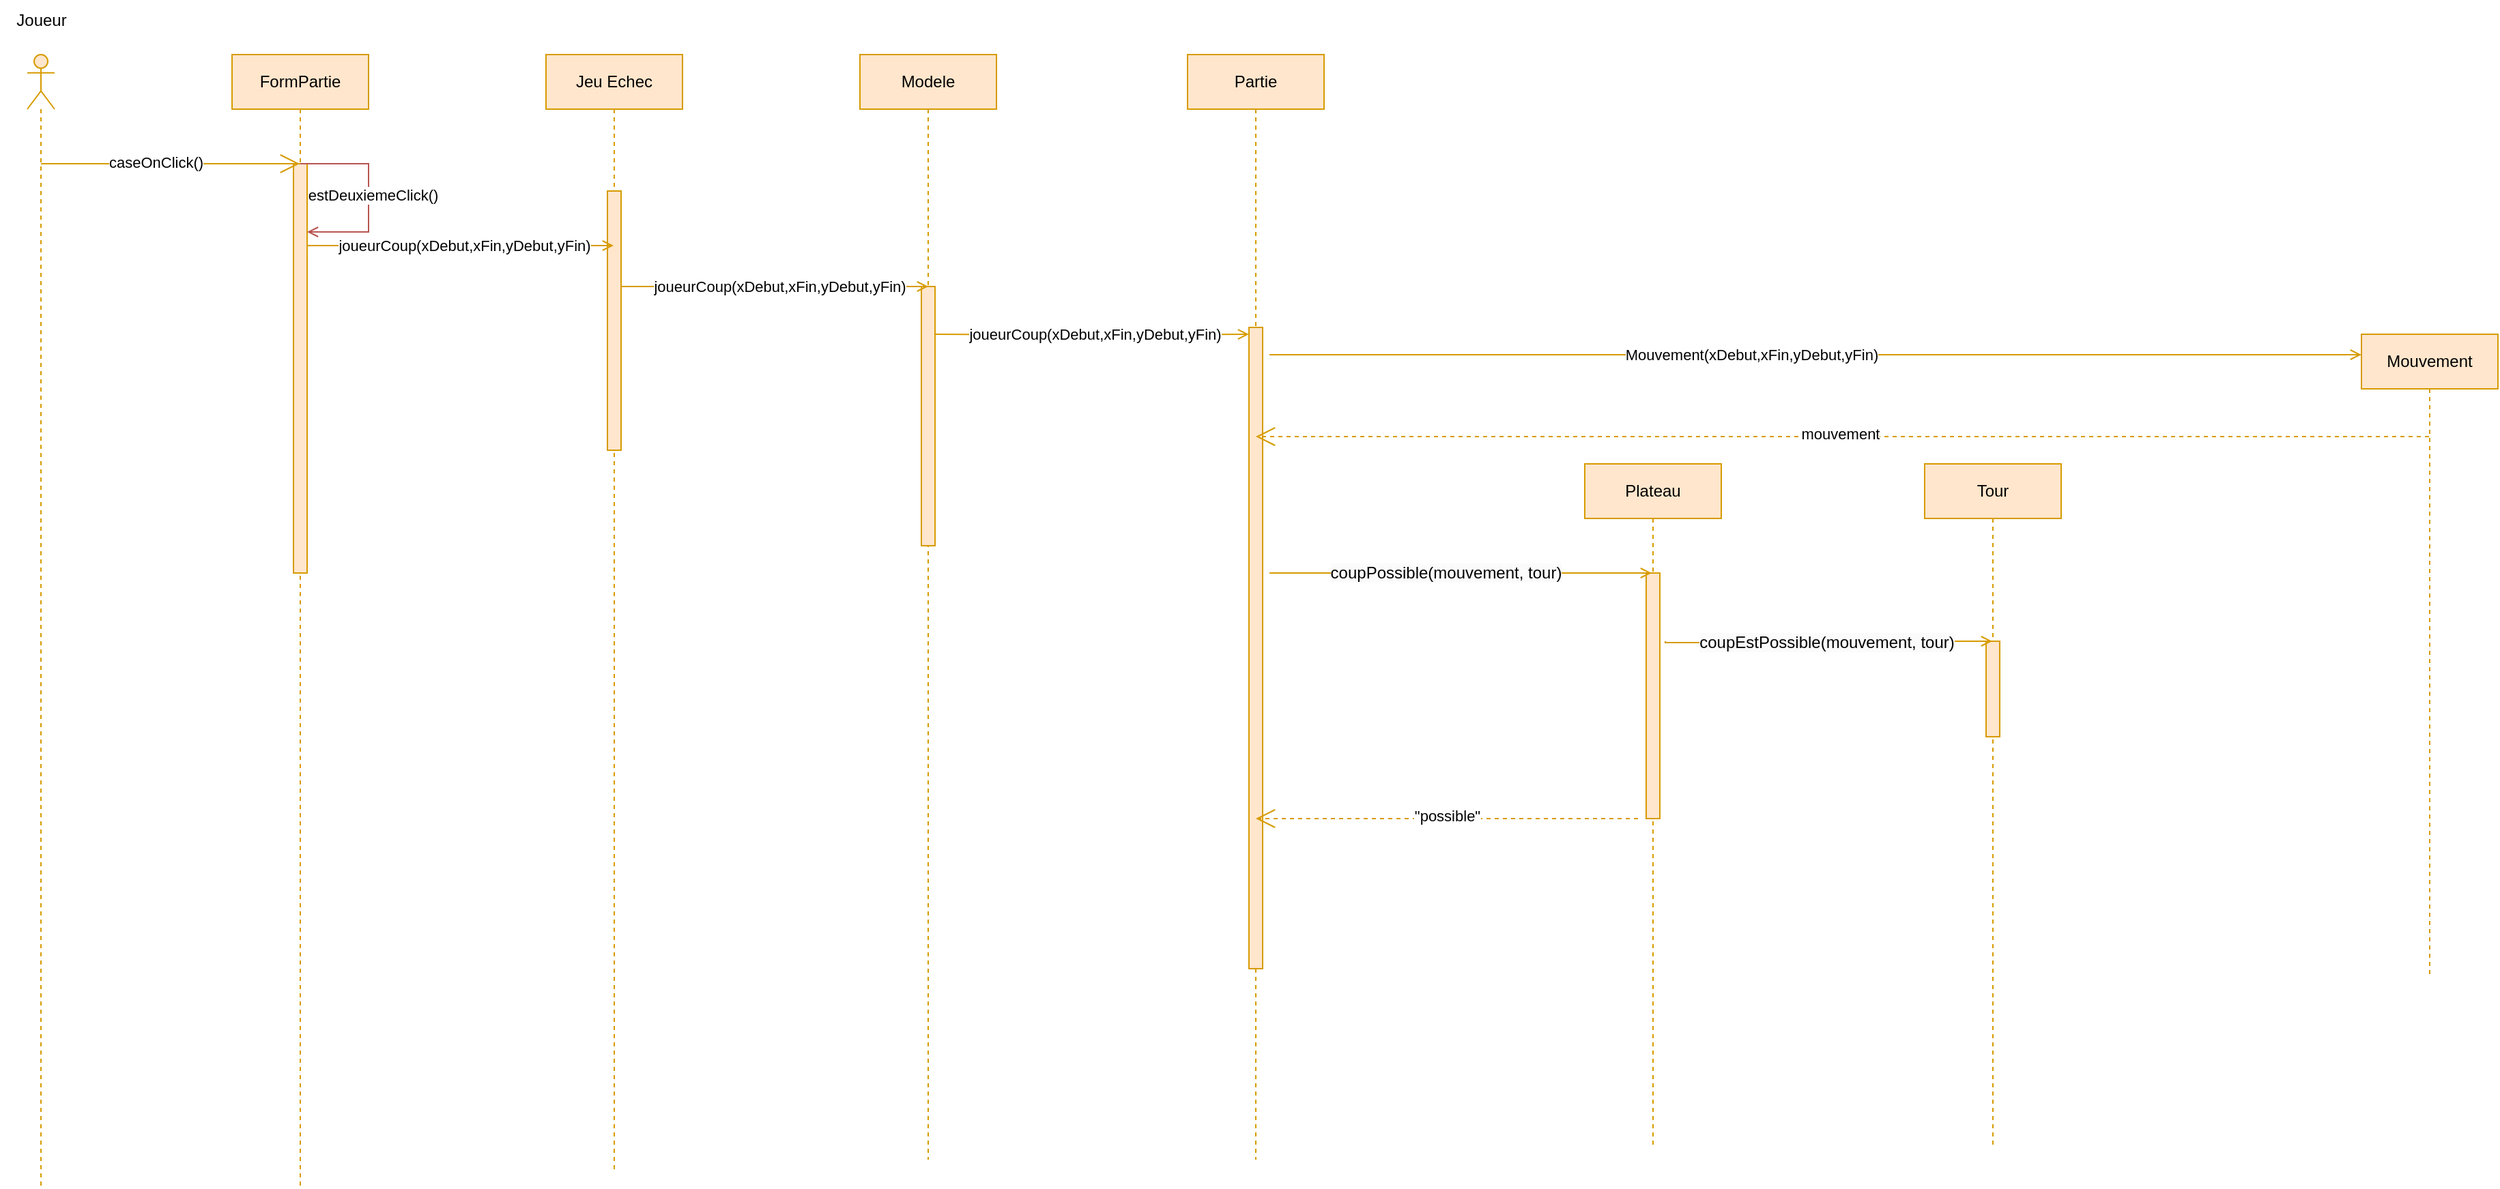 <mxfile version="26.1.0">
  <diagram name="Page-1" id="c7MBzF5Fkux2hQArZyj8">
    <mxGraphModel dx="2066" dy="1141" grid="1" gridSize="10" guides="1" tooltips="1" connect="1" arrows="1" fold="1" page="1" pageScale="1" pageWidth="827" pageHeight="1169" math="0" shadow="0">
      <root>
        <mxCell id="0" />
        <mxCell id="1" parent="0" />
        <mxCell id="GvulQhEinVonRZqq1PHL-5" value="" style="shape=umlLifeline;perimeter=lifelinePerimeter;whiteSpace=wrap;html=1;container=1;dropTarget=0;collapsible=0;recursiveResize=0;outlineConnect=0;portConstraint=eastwest;newEdgeStyle={&quot;curved&quot;:0,&quot;rounded&quot;:0};participant=umlActor;fillColor=#ffe6cc;strokeColor=#d79b00;" vertex="1" parent="1">
          <mxGeometry x="50" y="380" width="20" height="830" as="geometry" />
        </mxCell>
        <mxCell id="GvulQhEinVonRZqq1PHL-7" value="Joueur" style="text;html=1;align=center;verticalAlign=middle;resizable=0;points=[];autosize=1;strokeColor=none;fillColor=none;" vertex="1" parent="1">
          <mxGeometry x="30" y="340" width="60" height="30" as="geometry" />
        </mxCell>
        <mxCell id="GvulQhEinVonRZqq1PHL-8" value="FormPartie" style="shape=umlLifeline;perimeter=lifelinePerimeter;whiteSpace=wrap;html=1;container=1;dropTarget=0;collapsible=0;recursiveResize=0;outlineConnect=0;portConstraint=eastwest;newEdgeStyle={&quot;curved&quot;:0,&quot;rounded&quot;:0};fillColor=#ffe6cc;strokeColor=#d79b00;" vertex="1" parent="1">
          <mxGeometry x="200" y="380" width="100" height="830" as="geometry" />
        </mxCell>
        <mxCell id="GvulQhEinVonRZqq1PHL-12" value="" style="html=1;points=[[0,0,0,0,5],[0,1,0,0,-5],[1,0,0,0,5],[1,1,0,0,-5]];perimeter=orthogonalPerimeter;outlineConnect=0;targetShapes=umlLifeline;portConstraint=eastwest;newEdgeStyle={&quot;curved&quot;:0,&quot;rounded&quot;:0};fillColor=#ffe6cc;strokeColor=#d79b00;" vertex="1" parent="GvulQhEinVonRZqq1PHL-8">
          <mxGeometry x="45" y="80" width="10" height="300" as="geometry" />
        </mxCell>
        <mxCell id="GvulQhEinVonRZqq1PHL-9" value="" style="endArrow=open;endFill=1;endSize=12;html=1;rounded=0;fillColor=#ffe6cc;strokeColor=#d79b00;" edge="1" parent="1" source="GvulQhEinVonRZqq1PHL-5" target="GvulQhEinVonRZqq1PHL-8">
          <mxGeometry width="160" relative="1" as="geometry">
            <mxPoint x="90" y="510" as="sourcePoint" />
            <mxPoint x="200" y="510" as="targetPoint" />
            <Array as="points">
              <mxPoint x="140" y="460" />
            </Array>
          </mxGeometry>
        </mxCell>
        <mxCell id="GvulQhEinVonRZqq1PHL-10" value="caseOnClick()" style="edgeLabel;html=1;align=center;verticalAlign=middle;resizable=0;points=[];" vertex="1" connectable="0" parent="GvulQhEinVonRZqq1PHL-9">
          <mxGeometry x="-0.498" y="1" relative="1" as="geometry">
            <mxPoint x="36" as="offset" />
          </mxGeometry>
        </mxCell>
        <mxCell id="GvulQhEinVonRZqq1PHL-11" value="Jeu Echec" style="shape=umlLifeline;perimeter=lifelinePerimeter;whiteSpace=wrap;html=1;container=1;dropTarget=0;collapsible=0;recursiveResize=0;outlineConnect=0;portConstraint=eastwest;newEdgeStyle={&quot;curved&quot;:0,&quot;rounded&quot;:0};fillColor=#ffe6cc;strokeColor=#d79b00;" vertex="1" parent="1">
          <mxGeometry x="430" y="380" width="100" height="820" as="geometry" />
        </mxCell>
        <mxCell id="GvulQhEinVonRZqq1PHL-18" value="" style="html=1;points=[[0,0,0,0,5],[0,1,0,0,-5],[1,0,0,0,5],[1,1,0,0,-5]];perimeter=orthogonalPerimeter;outlineConnect=0;targetShapes=umlLifeline;portConstraint=eastwest;newEdgeStyle={&quot;curved&quot;:0,&quot;rounded&quot;:0};fillColor=#ffe6cc;strokeColor=#d79b00;" vertex="1" parent="GvulQhEinVonRZqq1PHL-11">
          <mxGeometry x="45" y="100" width="10" height="190" as="geometry" />
        </mxCell>
        <mxCell id="GvulQhEinVonRZqq1PHL-13" style="edgeStyle=orthogonalEdgeStyle;rounded=0;orthogonalLoop=1;jettySize=auto;html=1;curved=0;endArrow=open;endFill=0;fillColor=#ffe6cc;strokeColor=#d79b00;" edge="1" parent="1">
          <mxGeometry relative="1" as="geometry">
            <mxPoint x="255" y="520" as="sourcePoint" />
            <mxPoint x="479.5" y="520" as="targetPoint" />
            <Array as="points">
              <mxPoint x="380" y="520" />
              <mxPoint x="380" y="520" />
            </Array>
          </mxGeometry>
        </mxCell>
        <mxCell id="GvulQhEinVonRZqq1PHL-14" value="joueurCoup(xDebut,xFin,yDebut,yFin)" style="edgeLabel;html=1;align=center;verticalAlign=middle;resizable=0;points=[];" vertex="1" connectable="0" parent="GvulQhEinVonRZqq1PHL-13">
          <mxGeometry x="-0.518" y="-2" relative="1" as="geometry">
            <mxPoint x="61" y="-2" as="offset" />
          </mxGeometry>
        </mxCell>
        <mxCell id="GvulQhEinVonRZqq1PHL-20" value="" style="endArrow=none;endFill=1;endSize=12;html=1;rounded=0;startArrow=open;startFill=0;fillColor=#f8cecc;strokeColor=#b85450;" edge="1" parent="1" source="GvulQhEinVonRZqq1PHL-12">
          <mxGeometry width="160" relative="1" as="geometry">
            <mxPoint x="260" y="510" as="sourcePoint" />
            <mxPoint x="250" y="460" as="targetPoint" />
            <Array as="points">
              <mxPoint x="300" y="510" />
              <mxPoint x="300" y="460" />
            </Array>
          </mxGeometry>
        </mxCell>
        <mxCell id="GvulQhEinVonRZqq1PHL-21" value="estDeuxiemeClick()" style="edgeLabel;html=1;align=center;verticalAlign=middle;resizable=0;points=[];" vertex="1" connectable="0" parent="GvulQhEinVonRZqq1PHL-20">
          <mxGeometry x="-0.009" y="-3" relative="1" as="geometry">
            <mxPoint as="offset" />
          </mxGeometry>
        </mxCell>
        <mxCell id="GvulQhEinVonRZqq1PHL-34" value="Modele" style="shape=umlLifeline;perimeter=lifelinePerimeter;whiteSpace=wrap;html=1;container=1;dropTarget=0;collapsible=0;recursiveResize=0;outlineConnect=0;portConstraint=eastwest;newEdgeStyle={&quot;curved&quot;:0,&quot;rounded&quot;:0};fillColor=#ffe6cc;strokeColor=#d79b00;" vertex="1" parent="1">
          <mxGeometry x="660" y="380" width="100" height="810" as="geometry" />
        </mxCell>
        <mxCell id="GvulQhEinVonRZqq1PHL-35" value="" style="html=1;points=[[0,0,0,0,5],[0,1,0,0,-5],[1,0,0,0,5],[1,1,0,0,-5]];perimeter=orthogonalPerimeter;outlineConnect=0;targetShapes=umlLifeline;portConstraint=eastwest;newEdgeStyle={&quot;curved&quot;:0,&quot;rounded&quot;:0};fillColor=#ffe6cc;strokeColor=#d79b00;" vertex="1" parent="GvulQhEinVonRZqq1PHL-34">
          <mxGeometry x="45" y="170" width="10" height="190" as="geometry" />
        </mxCell>
        <mxCell id="GvulQhEinVonRZqq1PHL-36" style="edgeStyle=orthogonalEdgeStyle;rounded=0;orthogonalLoop=1;jettySize=auto;html=1;curved=0;endArrow=open;endFill=0;fillColor=#ffe6cc;strokeColor=#d79b00;" edge="1" parent="1">
          <mxGeometry relative="1" as="geometry">
            <mxPoint x="485.5" y="550" as="sourcePoint" />
            <mxPoint x="710" y="550" as="targetPoint" />
            <Array as="points">
              <mxPoint x="610.5" y="550" />
              <mxPoint x="610.5" y="550" />
            </Array>
          </mxGeometry>
        </mxCell>
        <mxCell id="GvulQhEinVonRZqq1PHL-37" value="joueurCoup(xDebut,xFin,yDebut,yFin)" style="edgeLabel;html=1;align=center;verticalAlign=middle;resizable=0;points=[];" vertex="1" connectable="0" parent="GvulQhEinVonRZqq1PHL-36">
          <mxGeometry x="-0.518" y="-2" relative="1" as="geometry">
            <mxPoint x="61" y="-2" as="offset" />
          </mxGeometry>
        </mxCell>
        <mxCell id="GvulQhEinVonRZqq1PHL-38" value="Partie" style="shape=umlLifeline;perimeter=lifelinePerimeter;whiteSpace=wrap;html=1;container=1;dropTarget=0;collapsible=0;recursiveResize=0;outlineConnect=0;portConstraint=eastwest;newEdgeStyle={&quot;curved&quot;:0,&quot;rounded&quot;:0};fillColor=#ffe6cc;strokeColor=#d79b00;" vertex="1" parent="1">
          <mxGeometry x="900" y="380" width="100" height="810" as="geometry" />
        </mxCell>
        <mxCell id="GvulQhEinVonRZqq1PHL-39" value="" style="html=1;points=[[0,0,0,0,5],[0,1,0,0,-5],[1,0,0,0,5],[1,1,0,0,-5]];perimeter=orthogonalPerimeter;outlineConnect=0;targetShapes=umlLifeline;portConstraint=eastwest;newEdgeStyle={&quot;curved&quot;:0,&quot;rounded&quot;:0};fillColor=#ffe6cc;strokeColor=#d79b00;" vertex="1" parent="GvulQhEinVonRZqq1PHL-38">
          <mxGeometry x="45" y="200" width="10" height="470" as="geometry" />
        </mxCell>
        <mxCell id="GvulQhEinVonRZqq1PHL-41" style="edgeStyle=orthogonalEdgeStyle;rounded=0;orthogonalLoop=1;jettySize=auto;html=1;curved=0;endArrow=open;endFill=0;fillColor=#ffe6cc;strokeColor=#d79b00;entryX=0;entryY=0;entryDx=0;entryDy=5;entryPerimeter=0;" edge="1" parent="1" target="GvulQhEinVonRZqq1PHL-39">
          <mxGeometry relative="1" as="geometry">
            <mxPoint x="715" y="585" as="sourcePoint" />
            <mxPoint x="939.5" y="585" as="targetPoint" />
            <Array as="points" />
          </mxGeometry>
        </mxCell>
        <mxCell id="GvulQhEinVonRZqq1PHL-42" value="joueurCoup(xDebut,xFin,yDebut,yFin)" style="edgeLabel;html=1;align=center;verticalAlign=middle;resizable=0;points=[];" vertex="1" connectable="0" parent="GvulQhEinVonRZqq1PHL-41">
          <mxGeometry x="-0.518" y="-2" relative="1" as="geometry">
            <mxPoint x="61" y="-2" as="offset" />
          </mxGeometry>
        </mxCell>
        <mxCell id="GvulQhEinVonRZqq1PHL-55" value="Mouvement" style="shape=umlLifeline;perimeter=lifelinePerimeter;whiteSpace=wrap;html=1;container=1;dropTarget=0;collapsible=0;recursiveResize=0;outlineConnect=0;portConstraint=eastwest;newEdgeStyle={&quot;curved&quot;:0,&quot;rounded&quot;:0};fillColor=#ffe6cc;strokeColor=#d79b00;" vertex="1" parent="1">
          <mxGeometry x="1760" y="585" width="100" height="470" as="geometry" />
        </mxCell>
        <mxCell id="GvulQhEinVonRZqq1PHL-65" style="edgeStyle=orthogonalEdgeStyle;rounded=0;orthogonalLoop=1;jettySize=auto;html=1;curved=0;endArrow=open;endFill=0;fillColor=#ffe6cc;strokeColor=#d79b00;" edge="1" parent="1">
          <mxGeometry relative="1" as="geometry">
            <mxPoint x="960" y="600" as="sourcePoint" />
            <mxPoint x="1760" y="600" as="targetPoint" />
            <Array as="points" />
          </mxGeometry>
        </mxCell>
        <mxCell id="GvulQhEinVonRZqq1PHL-66" value="Mouvement(xDebut,xFin,yDebut,yFin)" style="edgeLabel;html=1;align=center;verticalAlign=middle;resizable=0;points=[];" vertex="1" connectable="0" parent="GvulQhEinVonRZqq1PHL-65">
          <mxGeometry x="-0.518" y="-2" relative="1" as="geometry">
            <mxPoint x="160" y="-2" as="offset" />
          </mxGeometry>
        </mxCell>
        <mxCell id="GvulQhEinVonRZqq1PHL-67" value="" style="endArrow=open;endFill=1;endSize=12;html=1;rounded=0;fillColor=#ffe6cc;strokeColor=#d79b00;dashed=1;" edge="1" parent="1" source="GvulQhEinVonRZqq1PHL-55" target="GvulQhEinVonRZqq1PHL-38">
          <mxGeometry width="160" relative="1" as="geometry">
            <mxPoint x="1230" y="670" as="sourcePoint" />
            <mxPoint x="1070" y="670" as="targetPoint" />
            <Array as="points">
              <mxPoint x="1380" y="660" />
              <mxPoint x="1190" y="660" />
            </Array>
          </mxGeometry>
        </mxCell>
        <mxCell id="GvulQhEinVonRZqq1PHL-73" value="mouvement" style="edgeLabel;html=1;align=center;verticalAlign=middle;resizable=0;points=[];" vertex="1" connectable="0" parent="GvulQhEinVonRZqq1PHL-67">
          <mxGeometry x="0.005" y="-2" relative="1" as="geometry">
            <mxPoint as="offset" />
          </mxGeometry>
        </mxCell>
        <mxCell id="GvulQhEinVonRZqq1PHL-68" value="Plateau" style="shape=umlLifeline;perimeter=lifelinePerimeter;whiteSpace=wrap;html=1;container=1;dropTarget=0;collapsible=0;recursiveResize=0;outlineConnect=0;portConstraint=eastwest;newEdgeStyle={&quot;curved&quot;:0,&quot;rounded&quot;:0};fillColor=#ffe6cc;strokeColor=#d79b00;" vertex="1" parent="1">
          <mxGeometry x="1191" y="680" width="100" height="500" as="geometry" />
        </mxCell>
        <mxCell id="GvulQhEinVonRZqq1PHL-69" value="" style="html=1;points=[[0,0,0,0,5],[0,1,0,0,-5],[1,0,0,0,5],[1,1,0,0,-5]];perimeter=orthogonalPerimeter;outlineConnect=0;targetShapes=umlLifeline;portConstraint=eastwest;newEdgeStyle={&quot;curved&quot;:0,&quot;rounded&quot;:0};fillColor=#ffe6cc;strokeColor=#d79b00;" vertex="1" parent="GvulQhEinVonRZqq1PHL-68">
          <mxGeometry x="45" y="80" width="10" height="180" as="geometry" />
        </mxCell>
        <mxCell id="GvulQhEinVonRZqq1PHL-70" style="edgeStyle=orthogonalEdgeStyle;rounded=0;orthogonalLoop=1;jettySize=auto;html=1;curved=0;endArrow=open;endFill=0;fillColor=#ffe6cc;strokeColor=#d79b00;" edge="1" parent="1">
          <mxGeometry relative="1" as="geometry">
            <mxPoint x="960" y="760" as="sourcePoint" />
            <mxPoint x="1240" y="760" as="targetPoint" />
            <Array as="points" />
          </mxGeometry>
        </mxCell>
        <mxCell id="GvulQhEinVonRZqq1PHL-71" value="&lt;span style=&quot;font-size: 12px; text-align: left; text-wrap-mode: wrap; background-color: rgb(251, 251, 251);&quot;&gt;coupPossible(mouvement, tour)&lt;/span&gt;" style="edgeLabel;html=1;align=center;verticalAlign=middle;resizable=0;points=[];" vertex="1" connectable="0" parent="GvulQhEinVonRZqq1PHL-70">
          <mxGeometry x="-0.518" y="-2" relative="1" as="geometry">
            <mxPoint x="61" y="-2" as="offset" />
          </mxGeometry>
        </mxCell>
        <mxCell id="GvulQhEinVonRZqq1PHL-74" value="" style="endArrow=open;endFill=1;endSize=12;html=1;rounded=0;fillColor=#ffe6cc;strokeColor=#d79b00;dashed=1;" edge="1" parent="1">
          <mxGeometry width="160" relative="1" as="geometry">
            <mxPoint x="1230" y="940" as="sourcePoint" />
            <mxPoint x="950" y="940" as="targetPoint" />
            <Array as="points">
              <mxPoint x="1190" y="940" />
            </Array>
          </mxGeometry>
        </mxCell>
        <mxCell id="GvulQhEinVonRZqq1PHL-75" value="&quot;possible&quot;" style="edgeLabel;html=1;align=center;verticalAlign=middle;resizable=0;points=[];" vertex="1" connectable="0" parent="GvulQhEinVonRZqq1PHL-74">
          <mxGeometry x="0.005" y="-2" relative="1" as="geometry">
            <mxPoint as="offset" />
          </mxGeometry>
        </mxCell>
        <mxCell id="GvulQhEinVonRZqq1PHL-76" value="Tour" style="shape=umlLifeline;perimeter=lifelinePerimeter;whiteSpace=wrap;html=1;container=1;dropTarget=0;collapsible=0;recursiveResize=0;outlineConnect=0;portConstraint=eastwest;newEdgeStyle={&quot;curved&quot;:0,&quot;rounded&quot;:0};fillColor=#ffe6cc;strokeColor=#d79b00;" vertex="1" parent="1">
          <mxGeometry x="1440" y="680" width="100" height="500" as="geometry" />
        </mxCell>
        <mxCell id="GvulQhEinVonRZqq1PHL-77" value="" style="html=1;points=[[0,0,0,0,5],[0,1,0,0,-5],[1,0,0,0,5],[1,1,0,0,-5]];perimeter=orthogonalPerimeter;outlineConnect=0;targetShapes=umlLifeline;portConstraint=eastwest;newEdgeStyle={&quot;curved&quot;:0,&quot;rounded&quot;:0};fillColor=#ffe6cc;strokeColor=#d79b00;" vertex="1" parent="GvulQhEinVonRZqq1PHL-76">
          <mxGeometry x="45" y="130" width="10" height="70" as="geometry" />
        </mxCell>
        <mxCell id="GvulQhEinVonRZqq1PHL-78" style="edgeStyle=orthogonalEdgeStyle;rounded=0;orthogonalLoop=1;jettySize=auto;html=1;curved=0;endArrow=open;endFill=0;fillColor=#ffe6cc;strokeColor=#d79b00;" edge="1" parent="1" target="GvulQhEinVonRZqq1PHL-76">
          <mxGeometry relative="1" as="geometry">
            <mxPoint x="1250" y="810" as="sourcePoint" />
            <mxPoint x="1410" y="820" as="targetPoint" />
            <Array as="points">
              <mxPoint x="1250" y="811" />
              <mxPoint x="1346" y="811" />
              <mxPoint x="1346" y="810" />
            </Array>
          </mxGeometry>
        </mxCell>
        <mxCell id="GvulQhEinVonRZqq1PHL-79" value="&lt;span style=&quot;font-size: 12px; text-align: left; text-wrap-mode: wrap; background-color: rgb(251, 251, 251);&quot;&gt;coupEstPossible(mouvement, tour)&lt;/span&gt;" style="edgeLabel;html=1;align=center;verticalAlign=middle;resizable=0;points=[];" vertex="1" connectable="0" parent="GvulQhEinVonRZqq1PHL-78">
          <mxGeometry x="-0.518" y="-2" relative="1" as="geometry">
            <mxPoint x="61" y="-2" as="offset" />
          </mxGeometry>
        </mxCell>
      </root>
    </mxGraphModel>
  </diagram>
</mxfile>
